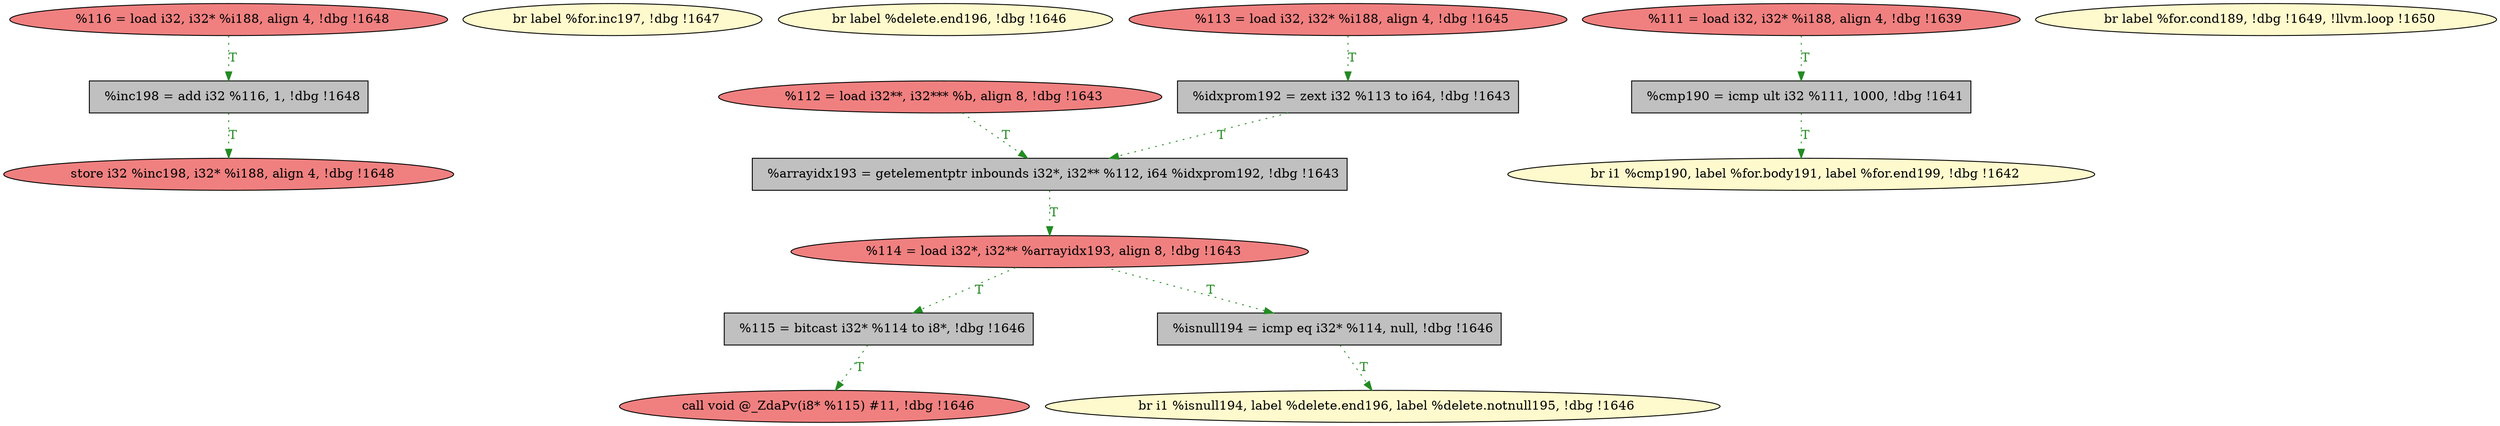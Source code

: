 
digraph G {


node6162 [fillcolor=grey,label="  %inc198 = add i32 %116, 1, !dbg !1648",shape=rectangle,style=filled ]
node6161 [fillcolor=lemonchiffon,label="  br label %for.inc197, !dbg !1647",shape=ellipse,style=filled ]
node6147 [fillcolor=lemonchiffon,label="  br label %delete.end196, !dbg !1646",shape=ellipse,style=filled ]
node6145 [fillcolor=lightcoral,label="  store i32 %inc198, i32* %i188, align 4, !dbg !1648",shape=ellipse,style=filled ]
node6151 [fillcolor=lightcoral,label="  %114 = load i32*, i32** %arrayidx193, align 8, !dbg !1643",shape=ellipse,style=filled ]
node6150 [fillcolor=lightcoral,label="  %111 = load i32, i32* %i188, align 4, !dbg !1639",shape=ellipse,style=filled ]
node6148 [fillcolor=lightcoral,label="  %112 = load i32**, i32*** %b, align 8, !dbg !1643",shape=ellipse,style=filled ]
node6149 [fillcolor=lemonchiffon,label="  br i1 %cmp190, label %for.body191, label %for.end199, !dbg !1642",shape=ellipse,style=filled ]
node6146 [fillcolor=grey,label="  %idxprom192 = zext i32 %113 to i64, !dbg !1643",shape=rectangle,style=filled ]
node6152 [fillcolor=grey,label="  %cmp190 = icmp ult i32 %111, 1000, !dbg !1641",shape=rectangle,style=filled ]
node6153 [fillcolor=lemonchiffon,label="  br i1 %isnull194, label %delete.end196, label %delete.notnull195, !dbg !1646",shape=ellipse,style=filled ]
node6156 [fillcolor=lightcoral,label="  call void @_ZdaPv(i8* %115) #11, !dbg !1646",shape=ellipse,style=filled ]
node6158 [fillcolor=grey,label="  %115 = bitcast i32* %114 to i8*, !dbg !1646",shape=rectangle,style=filled ]
node6154 [fillcolor=grey,label="  %arrayidx193 = getelementptr inbounds i32*, i32** %112, i64 %idxprom192, !dbg !1643",shape=rectangle,style=filled ]
node6159 [fillcolor=lightcoral,label="  %113 = load i32, i32* %i188, align 4, !dbg !1645",shape=ellipse,style=filled ]
node6155 [fillcolor=grey,label="  %isnull194 = icmp eq i32* %114, null, !dbg !1646",shape=rectangle,style=filled ]
node6157 [fillcolor=lemonchiffon,label="  br label %for.cond189, !dbg !1649, !llvm.loop !1650",shape=ellipse,style=filled ]
node6160 [fillcolor=lightcoral,label="  %116 = load i32, i32* %i188, align 4, !dbg !1648",shape=ellipse,style=filled ]

node6151->node6155 [style=dotted,color=forestgreen,label="T",fontcolor=forestgreen ]
node6152->node6149 [style=dotted,color=forestgreen,label="T",fontcolor=forestgreen ]
node6151->node6158 [style=dotted,color=forestgreen,label="T",fontcolor=forestgreen ]
node6148->node6154 [style=dotted,color=forestgreen,label="T",fontcolor=forestgreen ]
node6150->node6152 [style=dotted,color=forestgreen,label="T",fontcolor=forestgreen ]
node6146->node6154 [style=dotted,color=forestgreen,label="T",fontcolor=forestgreen ]
node6159->node6146 [style=dotted,color=forestgreen,label="T",fontcolor=forestgreen ]
node6160->node6162 [style=dotted,color=forestgreen,label="T",fontcolor=forestgreen ]
node6158->node6156 [style=dotted,color=forestgreen,label="T",fontcolor=forestgreen ]
node6155->node6153 [style=dotted,color=forestgreen,label="T",fontcolor=forestgreen ]
node6154->node6151 [style=dotted,color=forestgreen,label="T",fontcolor=forestgreen ]
node6162->node6145 [style=dotted,color=forestgreen,label="T",fontcolor=forestgreen ]


}
